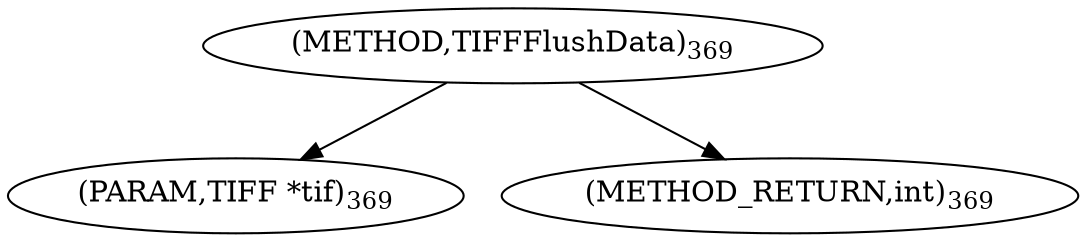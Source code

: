 digraph "TIFFFlushData" {  
"8521" [label = <(METHOD,TIFFFlushData)<SUB>369</SUB>> ]
"8522" [label = <(PARAM,TIFF *tif)<SUB>369</SUB>> ]
"8523" [label = <(METHOD_RETURN,int)<SUB>369</SUB>> ]
  "8521" -> "8522" 
  "8521" -> "8523" 
}
